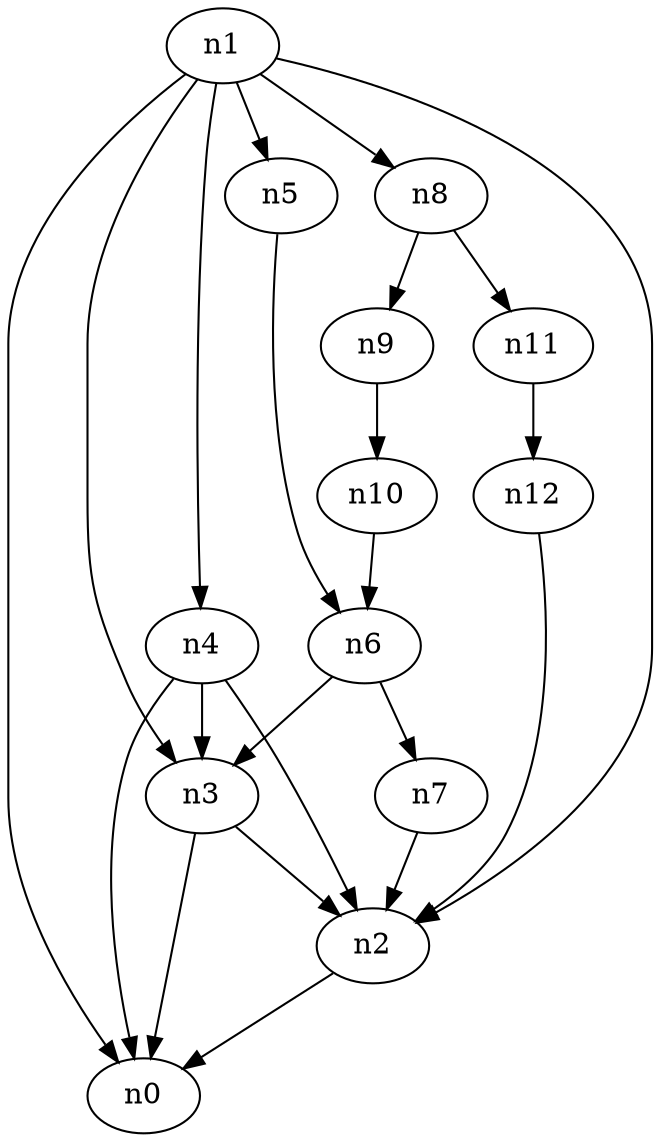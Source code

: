 digraph G {
	n1 -> n0	 [_graphml_id=e0];
	n1 -> n2	 [_graphml_id=e1];
	n1 -> n3	 [_graphml_id=e6];
	n1 -> n4	 [_graphml_id=e9];
	n1 -> n5	 [_graphml_id=e10];
	n1 -> n8	 [_graphml_id=e15];
	n2 -> n0	 [_graphml_id=e5];
	n3 -> n0	 [_graphml_id=e8];
	n3 -> n2	 [_graphml_id=e2];
	n4 -> n0	 [_graphml_id=e4];
	n4 -> n2	 [_graphml_id=e7];
	n4 -> n3	 [_graphml_id=e3];
	n5 -> n6	 [_graphml_id=e11];
	n6 -> n3	 [_graphml_id=e12];
	n6 -> n7	 [_graphml_id=e13];
	n7 -> n2	 [_graphml_id=e14];
	n8 -> n9	 [_graphml_id=e16];
	n8 -> n11	 [_graphml_id=e19];
	n9 -> n10	 [_graphml_id=e17];
	n10 -> n6	 [_graphml_id=e18];
	n11 -> n12	 [_graphml_id=e20];
	n12 -> n2	 [_graphml_id=e21];
}
